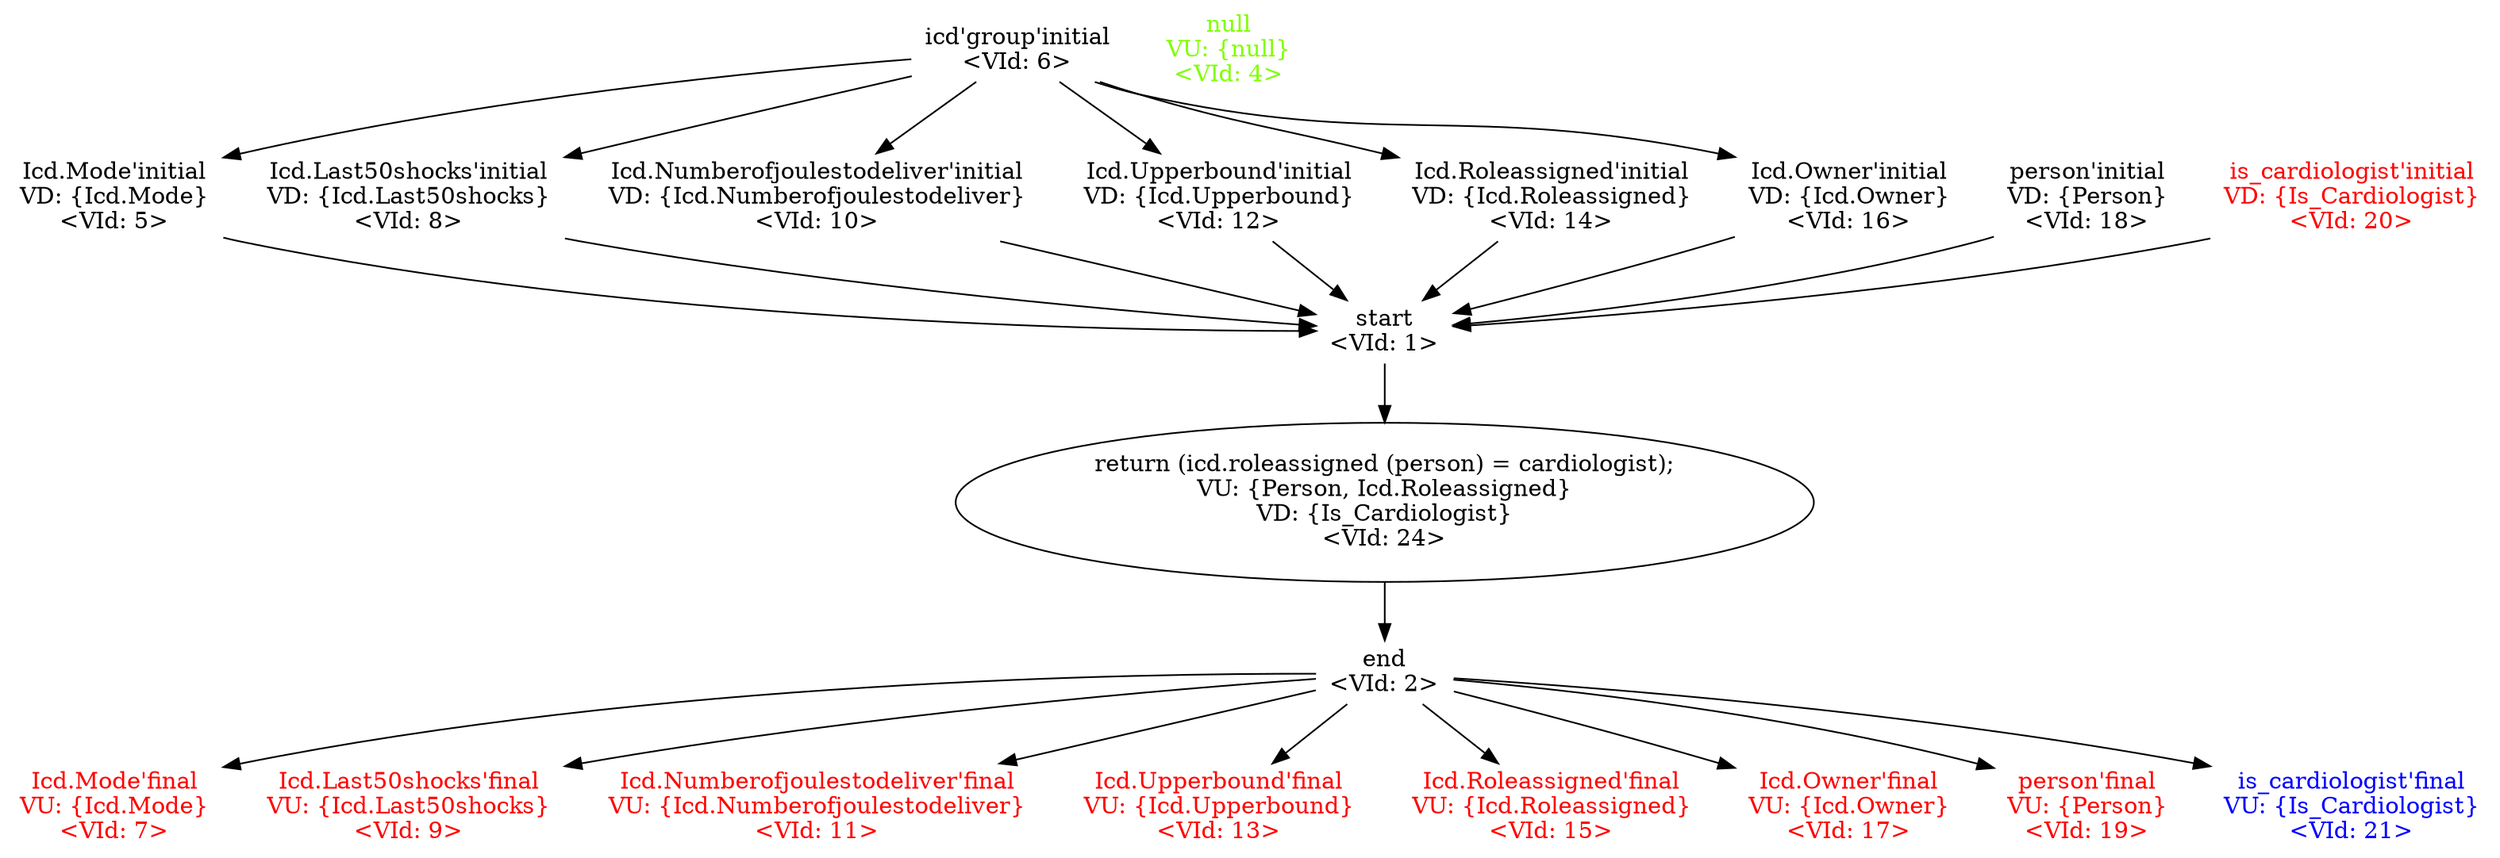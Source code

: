 // subprogram_is_cardiologist_cfg
digraph G {
   graph [splines=True];
    1 [label="start\n<VId: 1>",shape="plaintext"];
    2 [label="end\n<VId: 2>",shape="plaintext"];
    4 [label="null\nVU: {null}\n<VId: 4>",shape="plaintext",fontcolor="chartreuse"];
    5 [label="Icd.Mode'initial\nVD: {Icd.Mode}\n<VId: 5>",shape="plaintext"];
    6 [label="icd'group'initial\n<VId: 6>",shape="plaintext"];
    7 [label="Icd.Mode'final\nVU: {Icd.Mode}\n<VId: 7>",shape="plaintext",fontcolor="red"];
    8 [label="Icd.Last50shocks'initial\nVD: {Icd.Last50shocks}\n<VId: 8>",shape="plaintext"];
    9 [label="Icd.Last50shocks'final\nVU: {Icd.Last50shocks}\n<VId: 9>",shape="plaintext",fontcolor="red"];
    10 [label="Icd.Numberofjoulestodeliver'initial\nVD: {Icd.Numberofjoulestodeliver}\n<VId: 10>",shape="plaintext"];
    11 [label="Icd.Numberofjoulestodeliver'final\nVU: {Icd.Numberofjoulestodeliver}\n<VId: 11>",shape="plaintext",fontcolor="red"];
    12 [label="Icd.Upperbound'initial\nVD: {Icd.Upperbound}\n<VId: 12>",shape="plaintext"];
    13 [label="Icd.Upperbound'final\nVU: {Icd.Upperbound}\n<VId: 13>",shape="plaintext",fontcolor="red"];
    14 [label="Icd.Roleassigned'initial\nVD: {Icd.Roleassigned}\n<VId: 14>",shape="plaintext"];
    15 [label="Icd.Roleassigned'final\nVU: {Icd.Roleassigned}\n<VId: 15>",shape="plaintext",fontcolor="red"];
    16 [label="Icd.Owner'initial\nVD: {Icd.Owner}\n<VId: 16>",shape="plaintext"];
    17 [label="Icd.Owner'final\nVU: {Icd.Owner}\n<VId: 17>",shape="plaintext",fontcolor="red"];
    18 [label="person'initial\nVD: {Person}\n<VId: 18>",shape="plaintext"];
    19 [label="person'final\nVU: {Person}\n<VId: 19>",shape="plaintext",fontcolor="red"];
    20 [label="is_cardiologist'initial\nVD: {Is_Cardiologist}\n<VId: 20>",shape="plaintext",fontcolor="red"];
    21 [label="is_cardiologist'final\nVU: {Is_Cardiologist}\n<VId: 21>",shape="plaintext",fontcolor="blue"];
    24 [label="return (icd.roleassigned (person) = cardiologist);\nVU: {Person, Icd.Roleassigned}\nVD: {Is_Cardiologist}\n<VId: 24>"];

    1 ->  24 [arrowType="normal"];
    2 ->  7 [arrowType="normal"];
    2 ->  9 [arrowType="normal"];
    2 ->  11 [arrowType="normal"];
    2 ->  13 [arrowType="normal"];
    2 ->  15 [arrowType="normal"];
    2 ->  17 [arrowType="normal"];
    2 ->  19 [arrowType="normal"];
    2 ->  21 [arrowType="normal"];
    5 ->  1 [arrowType="normal"];
    6 ->  5 [arrowType="normal"];
    6 ->  8 [arrowType="normal"];
    6 ->  10 [arrowType="normal"];
    6 ->  12 [arrowType="normal"];
    6 ->  14 [arrowType="normal"];
    6 ->  16 [arrowType="normal"];
    8 ->  1 [arrowType="normal"];
    10 ->  1 [arrowType="normal"];
    12 ->  1 [arrowType="normal"];
    14 ->  1 [arrowType="normal"];
    16 ->  1 [arrowType="normal"];
    18 ->  1 [arrowType="normal"];
    20 ->  1 [arrowType="normal"];
    24 ->  2 [arrowType="normal"];
}
